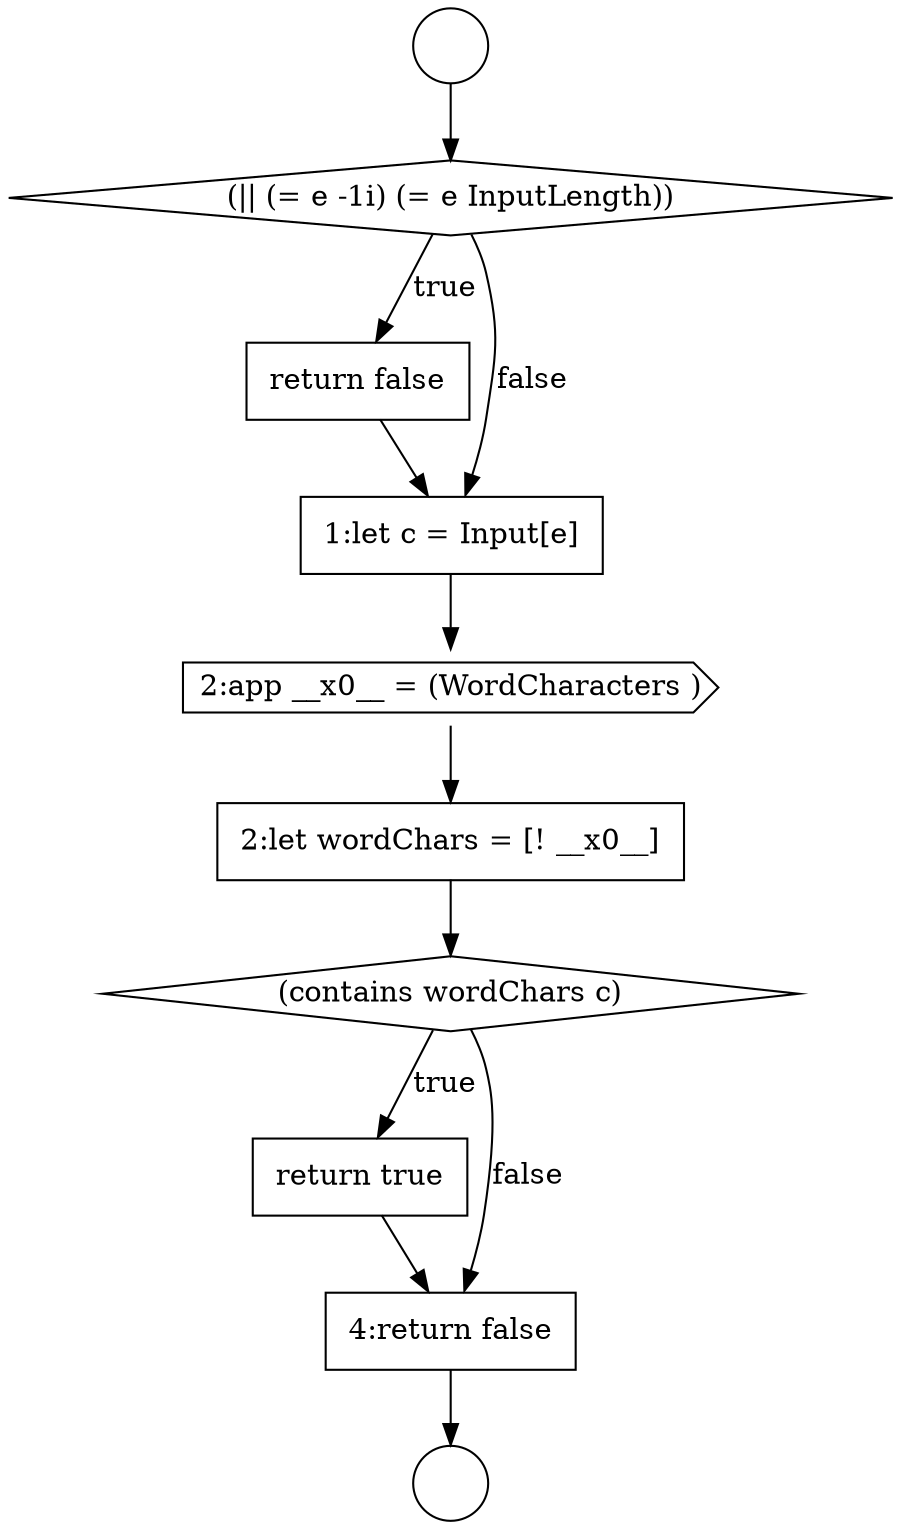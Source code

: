 digraph {
  node13915 [shape=none, margin=0, label=<<font color="black">
    <table border="0" cellborder="1" cellspacing="0" cellpadding="10">
      <tr><td align="left">return true</td></tr>
    </table>
  </font>> color="black" fillcolor="white" style=filled]
  node13910 [shape=none, margin=0, label=<<font color="black">
    <table border="0" cellborder="1" cellspacing="0" cellpadding="10">
      <tr><td align="left">return false</td></tr>
    </table>
  </font>> color="black" fillcolor="white" style=filled]
  node13914 [shape=diamond, label=<<font color="black">(contains wordChars c)</font>> color="black" fillcolor="white" style=filled]
  node13911 [shape=none, margin=0, label=<<font color="black">
    <table border="0" cellborder="1" cellspacing="0" cellpadding="10">
      <tr><td align="left">1:let c = Input[e]</td></tr>
    </table>
  </font>> color="black" fillcolor="white" style=filled]
  node13907 [shape=circle label=" " color="black" fillcolor="white" style=filled]
  node13913 [shape=none, margin=0, label=<<font color="black">
    <table border="0" cellborder="1" cellspacing="0" cellpadding="10">
      <tr><td align="left">2:let wordChars = [! __x0__]</td></tr>
    </table>
  </font>> color="black" fillcolor="white" style=filled]
  node13908 [shape=circle label=" " color="black" fillcolor="white" style=filled]
  node13916 [shape=none, margin=0, label=<<font color="black">
    <table border="0" cellborder="1" cellspacing="0" cellpadding="10">
      <tr><td align="left">4:return false</td></tr>
    </table>
  </font>> color="black" fillcolor="white" style=filled]
  node13912 [shape=cds, label=<<font color="black">2:app __x0__ = (WordCharacters )</font>> color="black" fillcolor="white" style=filled]
  node13909 [shape=diamond, label=<<font color="black">(|| (= e -1i) (= e InputLength))</font>> color="black" fillcolor="white" style=filled]
  node13915 -> node13916 [ color="black"]
  node13911 -> node13912 [ color="black"]
  node13913 -> node13914 [ color="black"]
  node13914 -> node13915 [label=<<font color="black">true</font>> color="black"]
  node13914 -> node13916 [label=<<font color="black">false</font>> color="black"]
  node13912 -> node13913 [ color="black"]
  node13909 -> node13910 [label=<<font color="black">true</font>> color="black"]
  node13909 -> node13911 [label=<<font color="black">false</font>> color="black"]
  node13907 -> node13909 [ color="black"]
  node13910 -> node13911 [ color="black"]
  node13916 -> node13908 [ color="black"]
}

